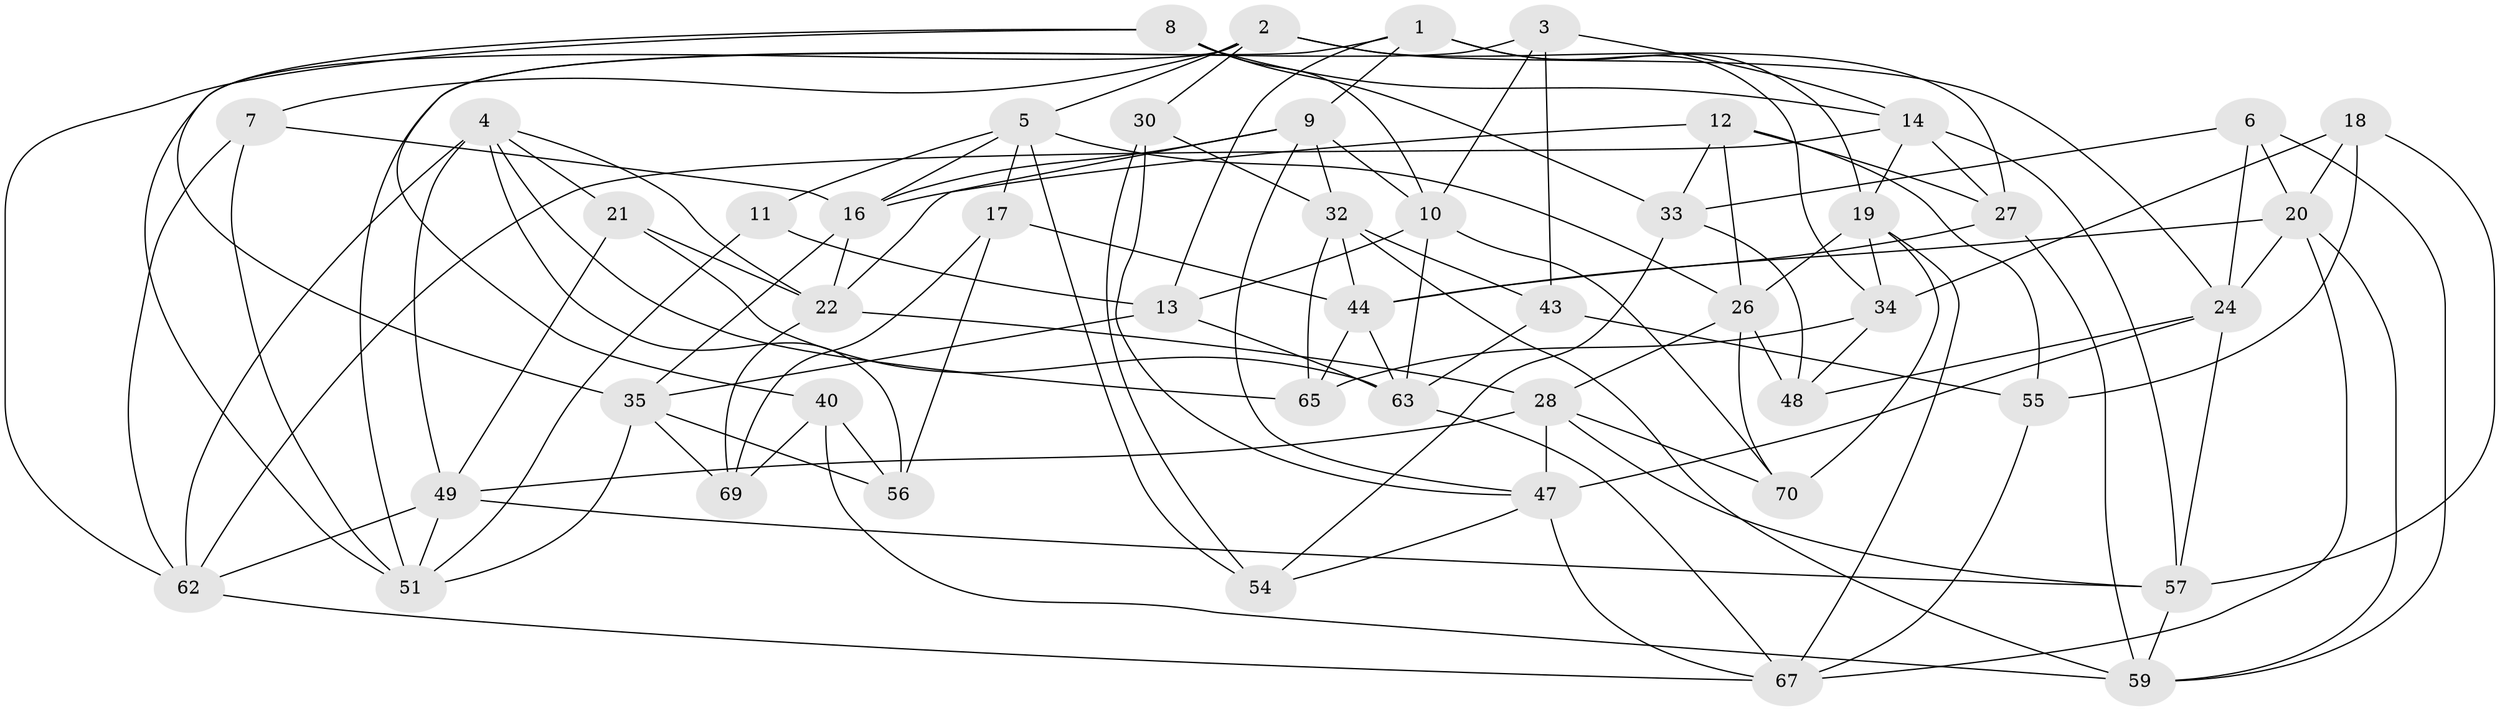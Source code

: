 // original degree distribution, {4: 1.0}
// Generated by graph-tools (version 1.1) at 2025/11/02/27/25 16:11:45]
// undirected, 48 vertices, 123 edges
graph export_dot {
graph [start="1"]
  node [color=gray90,style=filled];
  1 [super="+73"];
  2 [super="+76"];
  3;
  4 [super="+29"];
  5 [super="+74"];
  6;
  7;
  8 [super="+15"];
  9 [super="+39"];
  10 [super="+46"];
  11;
  12 [super="+37"];
  13 [super="+25"];
  14 [super="+23"];
  16 [super="+75"];
  17;
  18;
  19 [super="+64"];
  20 [super="+66"];
  21;
  22 [super="+38"];
  24 [super="+45"];
  26 [super="+58"];
  27 [super="+42"];
  28 [super="+31"];
  30;
  32 [super="+50"];
  33 [super="+77"];
  34 [super="+41"];
  35 [super="+36"];
  40;
  43;
  44 [super="+60"];
  47 [super="+52"];
  48;
  49 [super="+61"];
  51 [super="+53"];
  54;
  55;
  56;
  57 [super="+78"];
  59 [super="+79"];
  62 [super="+68"];
  63 [super="+71"];
  65;
  67 [super="+72"];
  69;
  70;
  1 -- 34 [weight=2];
  1 -- 40;
  1 -- 9;
  1 -- 13;
  1 -- 19;
  2 -- 7;
  2 -- 51;
  2 -- 27;
  2 -- 24;
  2 -- 5;
  2 -- 30;
  3 -- 43;
  3 -- 10;
  3 -- 51;
  3 -- 14;
  4 -- 21;
  4 -- 56;
  4 -- 49;
  4 -- 65;
  4 -- 22;
  4 -- 62;
  5 -- 17;
  5 -- 26;
  5 -- 11;
  5 -- 54;
  5 -- 16;
  6 -- 20;
  6 -- 59;
  6 -- 24;
  6 -- 33;
  7 -- 51;
  7 -- 16;
  7 -- 62;
  8 -- 33 [weight=2];
  8 -- 10;
  8 -- 62;
  8 -- 14;
  8 -- 35;
  9 -- 22;
  9 -- 10;
  9 -- 32;
  9 -- 16;
  9 -- 47;
  10 -- 70;
  10 -- 13;
  10 -- 63;
  11 -- 13 [weight=2];
  11 -- 51;
  12 -- 55;
  12 -- 26;
  12 -- 27 [weight=2];
  12 -- 33;
  12 -- 16;
  13 -- 63;
  13 -- 35;
  14 -- 62;
  14 -- 19;
  14 -- 27;
  14 -- 57;
  16 -- 22;
  16 -- 35;
  17 -- 69;
  17 -- 56;
  17 -- 44;
  18 -- 20;
  18 -- 55;
  18 -- 34;
  18 -- 57;
  19 -- 70;
  19 -- 34;
  19 -- 67;
  19 -- 26;
  20 -- 24;
  20 -- 67;
  20 -- 59;
  20 -- 44;
  21 -- 63;
  21 -- 22;
  21 -- 49;
  22 -- 69;
  22 -- 28;
  24 -- 57;
  24 -- 48;
  24 -- 47;
  26 -- 28;
  26 -- 48;
  26 -- 70;
  27 -- 44;
  27 -- 59;
  28 -- 57;
  28 -- 70;
  28 -- 49;
  28 -- 47;
  30 -- 47;
  30 -- 54;
  30 -- 32;
  32 -- 43;
  32 -- 65;
  32 -- 59;
  32 -- 44;
  33 -- 54;
  33 -- 48;
  34 -- 48;
  34 -- 65;
  35 -- 69;
  35 -- 56;
  35 -- 51;
  40 -- 56;
  40 -- 69;
  40 -- 59;
  43 -- 55;
  43 -- 63;
  44 -- 65;
  44 -- 63;
  47 -- 54;
  47 -- 67;
  49 -- 51;
  49 -- 62;
  49 -- 57;
  55 -- 67;
  57 -- 59;
  62 -- 67;
  63 -- 67;
}
